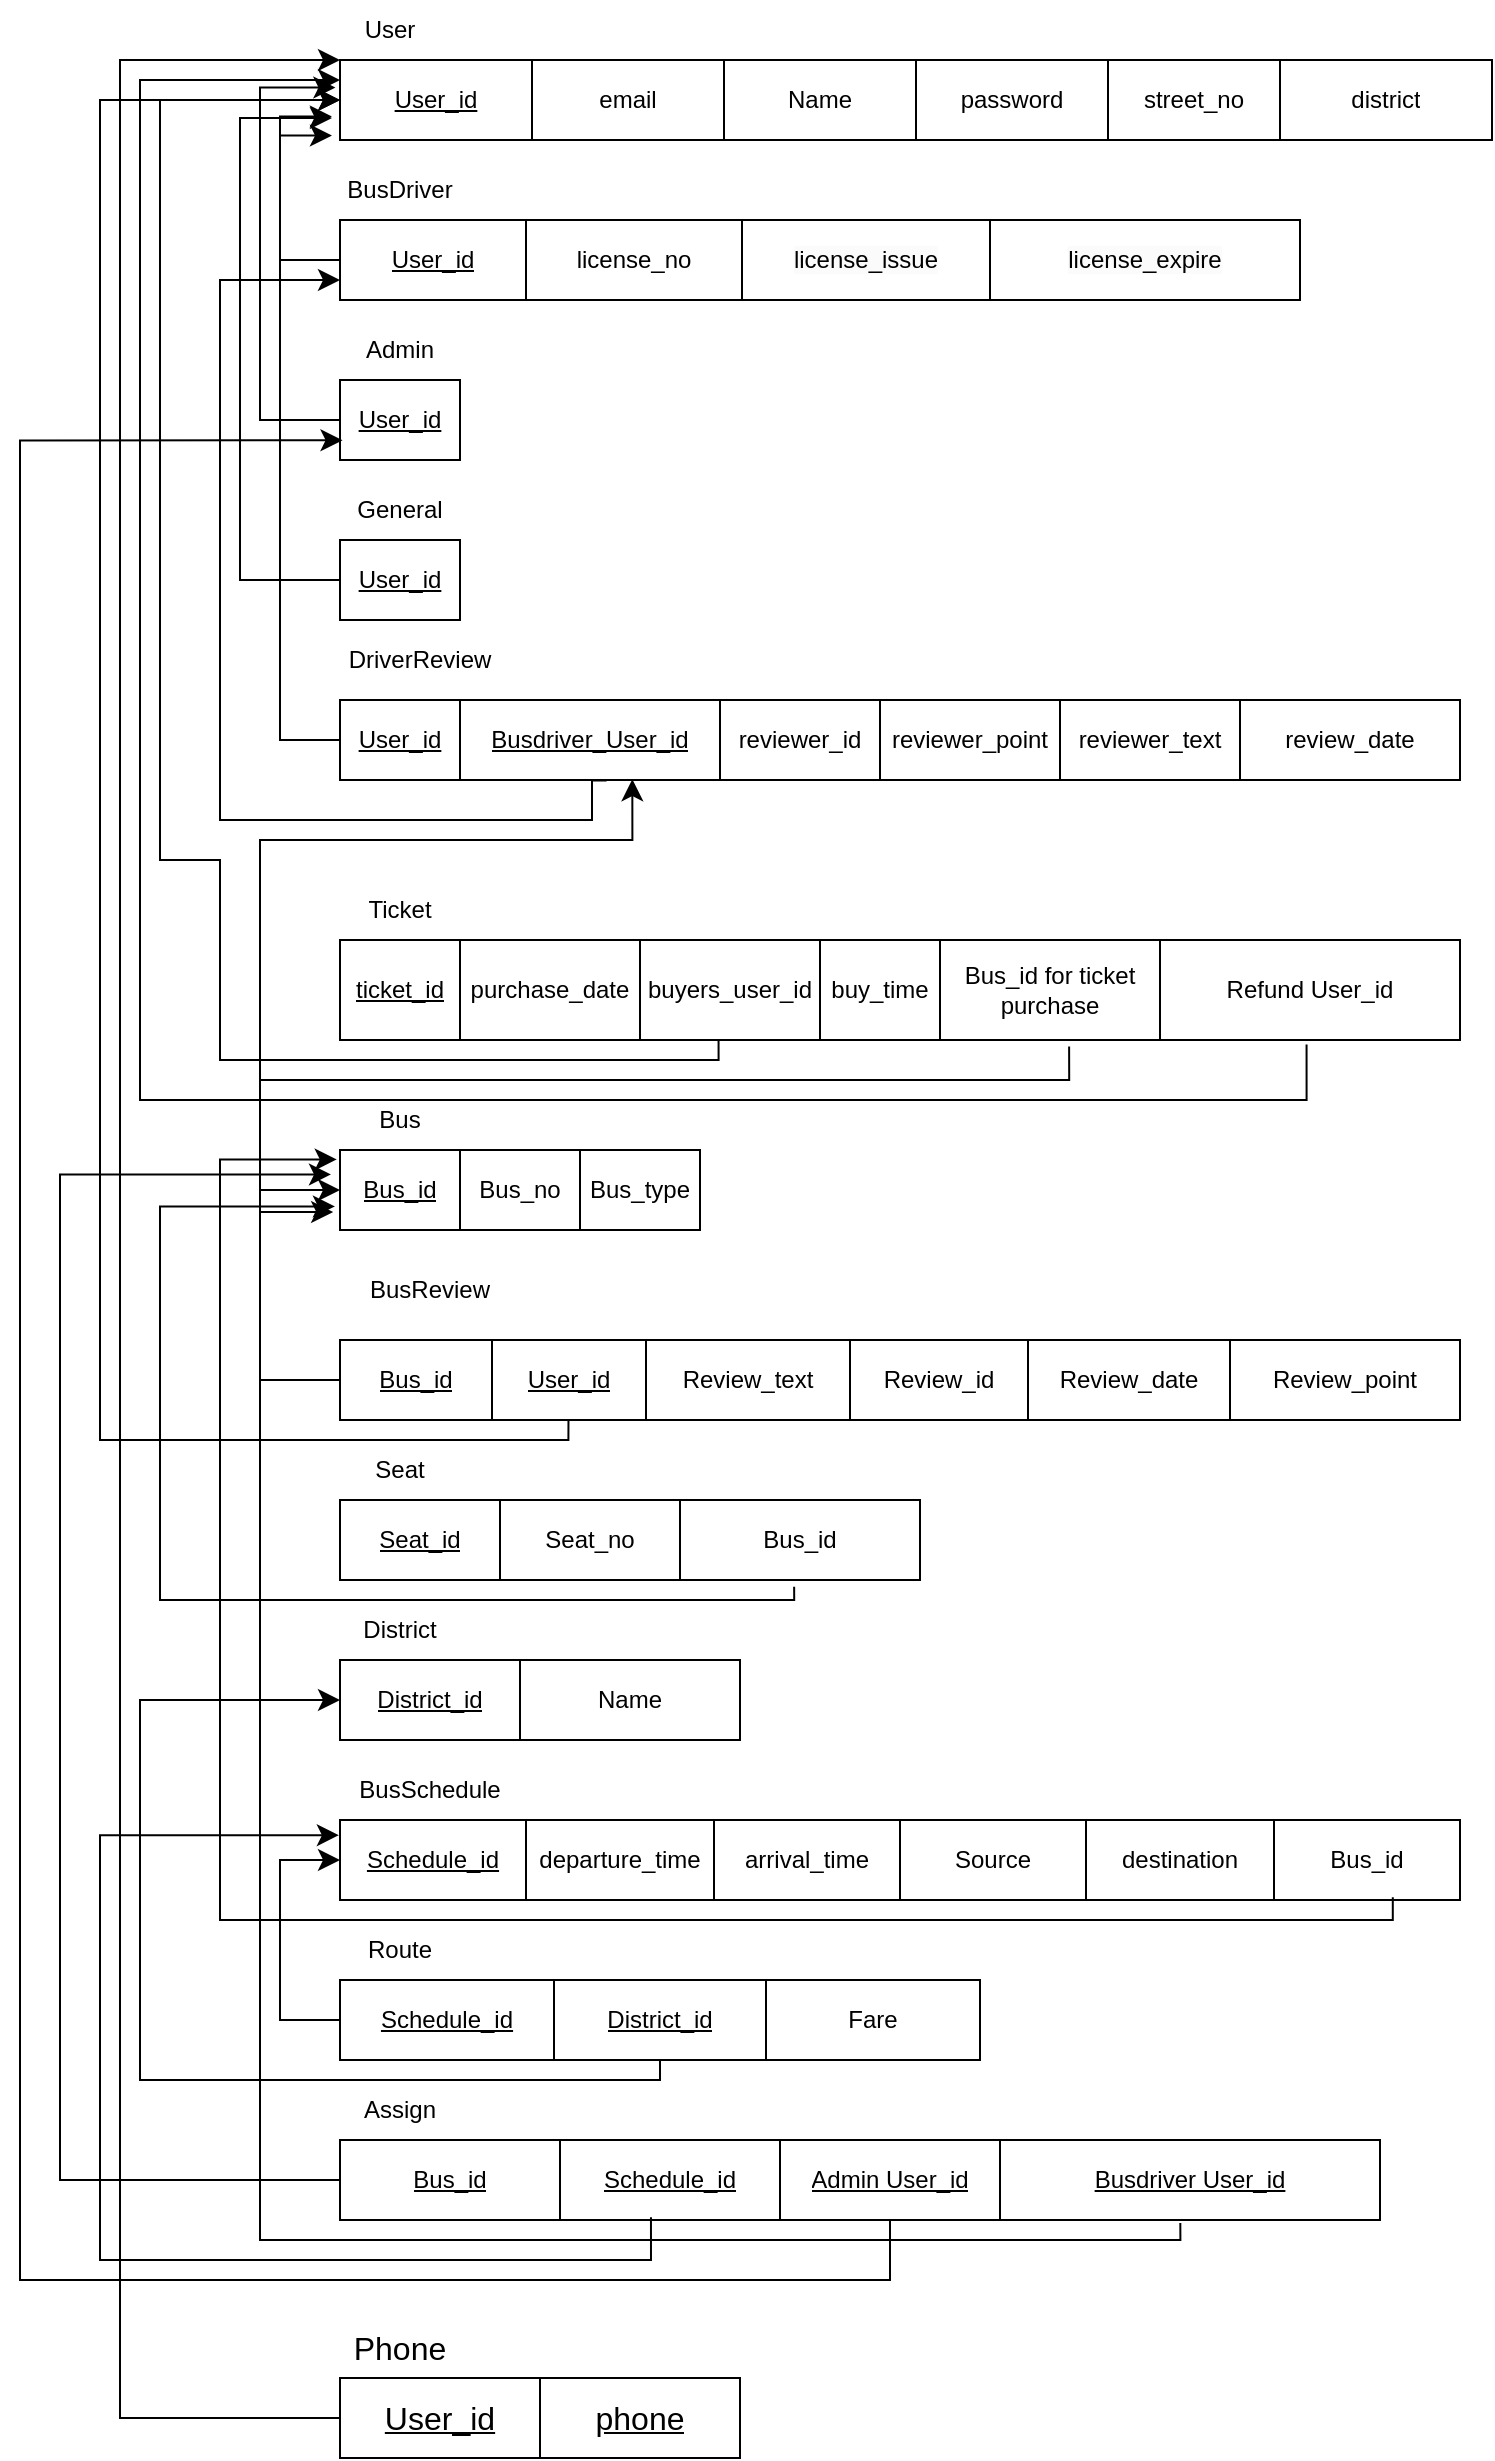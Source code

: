 <mxfile version="22.1.4" type="onedrive">
  <diagram name="Page-1" id="1AZ9Q_nKqqnlZ88NnIvO">
    <mxGraphModel grid="1" page="1" gridSize="10" guides="1" tooltips="1" connect="1" arrows="1" fold="1" pageScale="1" pageWidth="827" pageHeight="1169" math="0" shadow="0">
      <root>
        <mxCell id="0" />
        <mxCell id="1" parent="0" />
        <mxCell id="HHpG-7Nopj77MuZPPkUW-3" value="User" style="text;strokeColor=none;align=center;fillColor=none;html=1;verticalAlign=middle;whiteSpace=wrap;rounded=0;labelBackgroundColor=none;" vertex="1" parent="1">
          <mxGeometry x="200" y="10" width="50" height="30" as="geometry" />
        </mxCell>
        <mxCell id="HHpG-7Nopj77MuZPPkUW-18" style="edgeStyle=none;rounded=0;orthogonalLoop=1;jettySize=auto;html=1;exitX=0.5;exitY=1;exitDx=0;exitDy=0;" edge="1" parent="1" source="HHpG-7Nopj77MuZPPkUW-3" target="HHpG-7Nopj77MuZPPkUW-3">
          <mxGeometry relative="1" as="geometry" />
        </mxCell>
        <mxCell id="HHpG-7Nopj77MuZPPkUW-21" value="" style="shape=table;startSize=0;container=1;collapsible=0;childLayout=tableLayout;" vertex="1" parent="1">
          <mxGeometry x="200" y="40" width="576" height="40" as="geometry" />
        </mxCell>
        <mxCell id="HHpG-7Nopj77MuZPPkUW-22" value="" style="shape=tableRow;horizontal=0;startSize=0;swimlaneHead=0;swimlaneBody=0;strokeColor=inherit;top=0;left=0;bottom=0;right=0;collapsible=0;dropTarget=0;fillColor=none;points=[[0,0.5],[1,0.5]];portConstraint=eastwest;" vertex="1" parent="HHpG-7Nopj77MuZPPkUW-21">
          <mxGeometry width="576" height="40" as="geometry" />
        </mxCell>
        <mxCell id="HHpG-7Nopj77MuZPPkUW-23" value="&lt;u&gt;User_id&lt;/u&gt;" style="shape=partialRectangle;html=1;whiteSpace=wrap;connectable=0;strokeColor=inherit;overflow=hidden;fillColor=none;top=0;left=0;bottom=0;right=0;pointerEvents=1;" vertex="1" parent="HHpG-7Nopj77MuZPPkUW-22">
          <mxGeometry width="96" height="40" as="geometry">
            <mxRectangle width="96" height="40" as="alternateBounds" />
          </mxGeometry>
        </mxCell>
        <mxCell id="HHpG-7Nopj77MuZPPkUW-24" value="email" style="shape=partialRectangle;html=1;whiteSpace=wrap;connectable=0;strokeColor=inherit;overflow=hidden;fillColor=none;top=0;left=0;bottom=0;right=0;pointerEvents=1;" vertex="1" parent="HHpG-7Nopj77MuZPPkUW-22">
          <mxGeometry x="96" width="96" height="40" as="geometry">
            <mxRectangle width="96" height="40" as="alternateBounds" />
          </mxGeometry>
        </mxCell>
        <mxCell id="HHpG-7Nopj77MuZPPkUW-25" value="Name" style="shape=partialRectangle;html=1;whiteSpace=wrap;connectable=0;strokeColor=inherit;overflow=hidden;fillColor=none;top=0;left=0;bottom=0;right=0;pointerEvents=1;" vertex="1" parent="HHpG-7Nopj77MuZPPkUW-22">
          <mxGeometry x="192" width="96" height="40" as="geometry">
            <mxRectangle width="96" height="40" as="alternateBounds" />
          </mxGeometry>
        </mxCell>
        <mxCell id="HHpG-7Nopj77MuZPPkUW-26" value="password" style="shape=partialRectangle;html=1;whiteSpace=wrap;connectable=0;strokeColor=inherit;overflow=hidden;fillColor=none;top=0;left=0;bottom=0;right=0;pointerEvents=1;" vertex="1" parent="HHpG-7Nopj77MuZPPkUW-22">
          <mxGeometry x="288" width="96" height="40" as="geometry">
            <mxRectangle width="96" height="40" as="alternateBounds" />
          </mxGeometry>
        </mxCell>
        <mxCell id="HHpG-7Nopj77MuZPPkUW-27" value="street_no" style="shape=partialRectangle;html=1;whiteSpace=wrap;connectable=0;strokeColor=inherit;overflow=hidden;fillColor=none;top=0;left=0;bottom=0;right=0;pointerEvents=1;" vertex="1" parent="HHpG-7Nopj77MuZPPkUW-22">
          <mxGeometry x="384" width="86" height="40" as="geometry">
            <mxRectangle width="86" height="40" as="alternateBounds" />
          </mxGeometry>
        </mxCell>
        <mxCell id="npcb7iJFimoDR1qvtR3q-9" value="district" style="shape=partialRectangle;html=1;whiteSpace=wrap;connectable=0;strokeColor=inherit;overflow=hidden;fillColor=none;top=0;left=0;bottom=0;right=0;pointerEvents=1;" vertex="1" parent="HHpG-7Nopj77MuZPPkUW-22">
          <mxGeometry x="470" width="106" height="40" as="geometry">
            <mxRectangle width="106" height="40" as="alternateBounds" />
          </mxGeometry>
        </mxCell>
        <mxCell id="HHpG-7Nopj77MuZPPkUW-28" value="BusDriver" style="text;strokeColor=none;align=center;fillColor=none;html=1;verticalAlign=middle;whiteSpace=wrap;rounded=0;" vertex="1" parent="1">
          <mxGeometry x="200" y="90" width="60" height="30" as="geometry" />
        </mxCell>
        <mxCell id="HHpG-7Nopj77MuZPPkUW-30" value="" style="shape=table;startSize=0;container=1;collapsible=0;childLayout=tableLayout;" vertex="1" parent="1">
          <mxGeometry x="200" y="120" width="480" height="40" as="geometry" />
        </mxCell>
        <mxCell id="HHpG-7Nopj77MuZPPkUW-31" value="" style="shape=tableRow;horizontal=0;startSize=0;swimlaneHead=0;swimlaneBody=0;strokeColor=inherit;top=0;left=0;bottom=0;right=0;collapsible=0;dropTarget=0;fillColor=none;points=[[0,0.5],[1,0.5]];portConstraint=eastwest;" vertex="1" parent="HHpG-7Nopj77MuZPPkUW-30">
          <mxGeometry width="480" height="40" as="geometry" />
        </mxCell>
        <mxCell id="HHpG-7Nopj77MuZPPkUW-32" value="&lt;u&gt;User_id&lt;/u&gt;" style="shape=partialRectangle;html=1;whiteSpace=wrap;connectable=0;strokeColor=inherit;overflow=hidden;fillColor=none;top=0;left=0;bottom=0;right=0;pointerEvents=1;" vertex="1" parent="HHpG-7Nopj77MuZPPkUW-31">
          <mxGeometry width="93" height="40" as="geometry">
            <mxRectangle width="93" height="40" as="alternateBounds" />
          </mxGeometry>
        </mxCell>
        <mxCell id="HHpG-7Nopj77MuZPPkUW-33" value="license_no" style="shape=partialRectangle;html=1;whiteSpace=wrap;connectable=0;strokeColor=inherit;overflow=hidden;fillColor=none;top=0;left=0;bottom=0;right=0;pointerEvents=1;" vertex="1" parent="HHpG-7Nopj77MuZPPkUW-31">
          <mxGeometry x="93" width="108" height="40" as="geometry">
            <mxRectangle width="108" height="40" as="alternateBounds" />
          </mxGeometry>
        </mxCell>
        <mxCell id="HHpG-7Nopj77MuZPPkUW-34" value="&lt;span style=&quot;color: rgb(0, 0, 0); font-family: Helvetica; font-size: 12px; font-style: normal; font-variant-ligatures: normal; font-variant-caps: normal; font-weight: 400; letter-spacing: normal; orphans: 2; text-align: center; text-indent: 0px; text-transform: none; widows: 2; word-spacing: 0px; -webkit-text-stroke-width: 0px; background-color: rgb(251, 251, 251); text-decoration-thickness: initial; text-decoration-style: initial; text-decoration-color: initial; float: none; display: inline !important;&quot;&gt;license_issue&lt;/span&gt;" style="shape=partialRectangle;html=1;whiteSpace=wrap;connectable=0;strokeColor=inherit;overflow=hidden;fillColor=none;top=0;left=0;bottom=0;right=0;pointerEvents=1;" vertex="1" parent="HHpG-7Nopj77MuZPPkUW-31">
          <mxGeometry x="201" width="124" height="40" as="geometry">
            <mxRectangle width="124" height="40" as="alternateBounds" />
          </mxGeometry>
        </mxCell>
        <mxCell id="HHpG-7Nopj77MuZPPkUW-35" value="&lt;span style=&quot;color: rgb(0, 0, 0); font-family: Helvetica; font-size: 12px; font-style: normal; font-variant-ligatures: normal; font-variant-caps: normal; font-weight: 400; letter-spacing: normal; orphans: 2; text-align: center; text-indent: 0px; text-transform: none; widows: 2; word-spacing: 0px; -webkit-text-stroke-width: 0px; background-color: rgb(251, 251, 251); text-decoration-thickness: initial; text-decoration-style: initial; text-decoration-color: initial; float: none; display: inline !important;&quot;&gt;license_expire&lt;/span&gt;" style="shape=partialRectangle;html=1;whiteSpace=wrap;connectable=0;strokeColor=inherit;overflow=hidden;fillColor=none;top=0;left=0;bottom=0;right=0;pointerEvents=1;" vertex="1" parent="HHpG-7Nopj77MuZPPkUW-31">
          <mxGeometry x="325" width="155" height="40" as="geometry">
            <mxRectangle width="155" height="40" as="alternateBounds" />
          </mxGeometry>
        </mxCell>
        <mxCell id="HHpG-7Nopj77MuZPPkUW-59" value="Admin" style="text;strokeColor=none;align=center;fillColor=none;html=1;verticalAlign=middle;whiteSpace=wrap;rounded=0;" vertex="1" parent="1">
          <mxGeometry x="200" y="170" width="60" height="30" as="geometry" />
        </mxCell>
        <mxCell id="HHpG-7Nopj77MuZPPkUW-61" value="" style="shape=table;startSize=0;container=1;collapsible=0;childLayout=tableLayout;" vertex="1" parent="1">
          <mxGeometry x="200" y="200" width="60" height="40" as="geometry" />
        </mxCell>
        <mxCell id="HHpG-7Nopj77MuZPPkUW-62" value="" style="shape=tableRow;horizontal=0;startSize=0;swimlaneHead=0;swimlaneBody=0;strokeColor=inherit;top=0;left=0;bottom=0;right=0;collapsible=0;dropTarget=0;fillColor=none;points=[[0,0.5],[1,0.5]];portConstraint=eastwest;" vertex="1" parent="HHpG-7Nopj77MuZPPkUW-61">
          <mxGeometry width="60" height="40" as="geometry" />
        </mxCell>
        <mxCell id="HHpG-7Nopj77MuZPPkUW-63" value="&lt;u&gt;User_id&lt;/u&gt;" style="shape=partialRectangle;html=1;whiteSpace=wrap;connectable=0;strokeColor=inherit;overflow=hidden;fillColor=none;top=0;left=0;bottom=0;right=0;pointerEvents=1;" vertex="1" parent="HHpG-7Nopj77MuZPPkUW-62">
          <mxGeometry width="60" height="40" as="geometry">
            <mxRectangle width="60" height="40" as="alternateBounds" />
          </mxGeometry>
        </mxCell>
        <mxCell id="HHpG-7Nopj77MuZPPkUW-65" value="General" style="text;strokeColor=none;align=center;fillColor=none;html=1;verticalAlign=middle;whiteSpace=wrap;rounded=0;" vertex="1" parent="1">
          <mxGeometry x="200" y="250" width="60" height="30" as="geometry" />
        </mxCell>
        <mxCell id="HHpG-7Nopj77MuZPPkUW-66" value="" style="shape=table;startSize=0;container=1;collapsible=0;childLayout=tableLayout;" vertex="1" parent="1">
          <mxGeometry x="200" y="280" width="60" height="40" as="geometry" />
        </mxCell>
        <mxCell id="HHpG-7Nopj77MuZPPkUW-67" value="" style="shape=tableRow;horizontal=0;startSize=0;swimlaneHead=0;swimlaneBody=0;strokeColor=inherit;top=0;left=0;bottom=0;right=0;collapsible=0;dropTarget=0;fillColor=none;points=[[0,0.5],[1,0.5]];portConstraint=eastwest;" vertex="1" parent="HHpG-7Nopj77MuZPPkUW-66">
          <mxGeometry width="60" height="40" as="geometry" />
        </mxCell>
        <mxCell id="HHpG-7Nopj77MuZPPkUW-68" value="&lt;u&gt;User_id&lt;/u&gt;" style="shape=partialRectangle;html=1;whiteSpace=wrap;connectable=0;strokeColor=inherit;overflow=hidden;fillColor=none;top=0;left=0;bottom=0;right=0;pointerEvents=1;align=center;" vertex="1" parent="HHpG-7Nopj77MuZPPkUW-67">
          <mxGeometry width="60" height="40" as="geometry">
            <mxRectangle width="60" height="40" as="alternateBounds" />
          </mxGeometry>
        </mxCell>
        <mxCell id="HHpG-7Nopj77MuZPPkUW-70" value="DriverReview" style="text;strokeColor=none;align=center;fillColor=none;html=1;verticalAlign=middle;whiteSpace=wrap;rounded=0;" vertex="1" parent="1">
          <mxGeometry x="190" y="320" width="100" height="40" as="geometry" />
        </mxCell>
        <mxCell id="HHpG-7Nopj77MuZPPkUW-72" value="" style="shape=table;startSize=0;container=1;collapsible=0;childLayout=tableLayout;" vertex="1" parent="1">
          <mxGeometry x="200" y="360" width="560" height="40" as="geometry" />
        </mxCell>
        <mxCell id="HHpG-7Nopj77MuZPPkUW-73" value="" style="shape=tableRow;horizontal=0;startSize=0;swimlaneHead=0;swimlaneBody=0;strokeColor=inherit;top=0;left=0;bottom=0;right=0;collapsible=0;dropTarget=0;fillColor=none;points=[[0,0.5],[1,0.5]];portConstraint=eastwest;" vertex="1" parent="HHpG-7Nopj77MuZPPkUW-72">
          <mxGeometry width="560" height="40" as="geometry" />
        </mxCell>
        <mxCell id="HHpG-7Nopj77MuZPPkUW-74" value="&lt;u&gt;User_id&lt;/u&gt;" style="shape=partialRectangle;html=1;whiteSpace=wrap;connectable=0;strokeColor=inherit;overflow=hidden;fillColor=none;top=0;left=0;bottom=0;right=0;pointerEvents=1;" vertex="1" parent="HHpG-7Nopj77MuZPPkUW-73">
          <mxGeometry width="60" height="40" as="geometry">
            <mxRectangle width="60" height="40" as="alternateBounds" />
          </mxGeometry>
        </mxCell>
        <mxCell id="HHpG-7Nopj77MuZPPkUW-75" value="&lt;u&gt;Busdriver_User_id&lt;/u&gt;" style="shape=partialRectangle;html=1;whiteSpace=wrap;connectable=0;strokeColor=inherit;overflow=hidden;fillColor=none;top=0;left=0;bottom=0;right=0;pointerEvents=1;" vertex="1" parent="HHpG-7Nopj77MuZPPkUW-73">
          <mxGeometry x="60" width="130" height="40" as="geometry">
            <mxRectangle width="130" height="40" as="alternateBounds" />
          </mxGeometry>
        </mxCell>
        <mxCell id="HHpG-7Nopj77MuZPPkUW-76" value="reviewer_id" style="shape=partialRectangle;html=1;whiteSpace=wrap;connectable=0;strokeColor=inherit;overflow=hidden;fillColor=none;top=0;left=0;bottom=0;right=0;pointerEvents=1;" vertex="1" parent="HHpG-7Nopj77MuZPPkUW-73">
          <mxGeometry x="190" width="80" height="40" as="geometry">
            <mxRectangle width="80" height="40" as="alternateBounds" />
          </mxGeometry>
        </mxCell>
        <mxCell id="HHpG-7Nopj77MuZPPkUW-77" value="reviewer_point" style="shape=partialRectangle;html=1;whiteSpace=wrap;connectable=0;strokeColor=inherit;overflow=hidden;fillColor=none;top=0;left=0;bottom=0;right=0;pointerEvents=1;" vertex="1" parent="HHpG-7Nopj77MuZPPkUW-73">
          <mxGeometry x="270" width="90" height="40" as="geometry">
            <mxRectangle width="90" height="40" as="alternateBounds" />
          </mxGeometry>
        </mxCell>
        <mxCell id="HHpG-7Nopj77MuZPPkUW-78" value="reviewer_text" style="shape=partialRectangle;html=1;whiteSpace=wrap;connectable=0;strokeColor=inherit;overflow=hidden;fillColor=none;top=0;left=0;bottom=0;right=0;pointerEvents=1;" vertex="1" parent="HHpG-7Nopj77MuZPPkUW-73">
          <mxGeometry x="360" width="90" height="40" as="geometry">
            <mxRectangle width="90" height="40" as="alternateBounds" />
          </mxGeometry>
        </mxCell>
        <mxCell id="HHpG-7Nopj77MuZPPkUW-79" value="review_date" style="shape=partialRectangle;html=1;whiteSpace=wrap;connectable=0;strokeColor=inherit;overflow=hidden;fillColor=none;top=0;left=0;bottom=0;right=0;pointerEvents=1;" vertex="1" parent="HHpG-7Nopj77MuZPPkUW-73">
          <mxGeometry x="450" width="110" height="40" as="geometry">
            <mxRectangle width="110" height="40" as="alternateBounds" />
          </mxGeometry>
        </mxCell>
        <mxCell id="HHpG-7Nopj77MuZPPkUW-85" value="" style="edgeStyle=elbowEdgeStyle;elbow=horizontal;endArrow=classic;html=1;curved=0;rounded=0;endSize=8;startSize=8;exitX=0;exitY=0.5;exitDx=0;exitDy=0;entryX=-0.007;entryY=0.945;entryDx=0;entryDy=0;entryPerimeter=0;" edge="1" parent="1" source="HHpG-7Nopj77MuZPPkUW-31" target="HHpG-7Nopj77MuZPPkUW-22">
          <mxGeometry width="50" height="50" relative="1" as="geometry">
            <mxPoint x="390" y="260" as="sourcePoint" />
            <mxPoint x="440" y="210" as="targetPoint" />
            <Array as="points">
              <mxPoint x="170" y="90" />
            </Array>
          </mxGeometry>
        </mxCell>
        <mxCell id="HHpG-7Nopj77MuZPPkUW-86" value="" style="edgeStyle=segmentEdgeStyle;endArrow=classic;html=1;curved=0;rounded=0;endSize=8;startSize=8;exitX=0;exitY=0.5;exitDx=0;exitDy=0;entryX=-0.004;entryY=0.345;entryDx=0;entryDy=0;entryPerimeter=0;" edge="1" parent="1" source="HHpG-7Nopj77MuZPPkUW-62" target="HHpG-7Nopj77MuZPPkUW-22">
          <mxGeometry width="50" height="50" relative="1" as="geometry">
            <mxPoint x="390" y="260" as="sourcePoint" />
            <mxPoint x="160" y="40" as="targetPoint" />
            <Array as="points">
              <mxPoint x="160" y="220" />
              <mxPoint x="160" y="54" />
            </Array>
          </mxGeometry>
        </mxCell>
        <mxCell id="HHpG-7Nopj77MuZPPkUW-87" value="" style="edgeStyle=segmentEdgeStyle;endArrow=classic;html=1;curved=0;rounded=0;endSize=8;startSize=8;exitX=0;exitY=0.5;exitDx=0;exitDy=0;entryX=-0.007;entryY=0.725;entryDx=0;entryDy=0;entryPerimeter=0;" edge="1" parent="1" source="HHpG-7Nopj77MuZPPkUW-67" target="HHpG-7Nopj77MuZPPkUW-22">
          <mxGeometry width="50" height="50" relative="1" as="geometry">
            <mxPoint x="390" y="260" as="sourcePoint" />
            <mxPoint x="150" y="50" as="targetPoint" />
            <Array as="points">
              <mxPoint x="150" y="300" />
              <mxPoint x="150" y="69" />
            </Array>
          </mxGeometry>
        </mxCell>
        <mxCell id="HHpG-7Nopj77MuZPPkUW-88" value="" style="edgeStyle=segmentEdgeStyle;endArrow=classic;html=1;curved=0;rounded=0;endSize=8;startSize=8;exitX=0;exitY=0.5;exitDx=0;exitDy=0;entryX=-0.007;entryY=0.705;entryDx=0;entryDy=0;entryPerimeter=0;" edge="1" parent="1" source="HHpG-7Nopj77MuZPPkUW-73" target="HHpG-7Nopj77MuZPPkUW-22">
          <mxGeometry width="50" height="50" relative="1" as="geometry">
            <mxPoint x="390" y="360" as="sourcePoint" />
            <mxPoint x="170" y="60" as="targetPoint" />
            <Array as="points">
              <mxPoint x="170" y="380" />
              <mxPoint x="170" y="68" />
            </Array>
          </mxGeometry>
        </mxCell>
        <mxCell id="HHpG-7Nopj77MuZPPkUW-89" value="" style="edgeStyle=segmentEdgeStyle;endArrow=classic;html=1;curved=0;rounded=0;endSize=8;startSize=8;exitX=0.238;exitY=1.005;exitDx=0;exitDy=0;exitPerimeter=0;" edge="1" parent="1" source="HHpG-7Nopj77MuZPPkUW-73">
          <mxGeometry width="50" height="50" relative="1" as="geometry">
            <mxPoint x="390" y="310" as="sourcePoint" />
            <mxPoint x="200" y="150" as="targetPoint" />
            <Array as="points">
              <mxPoint x="326" y="420" />
              <mxPoint x="140" y="420" />
              <mxPoint x="140" y="150" />
            </Array>
          </mxGeometry>
        </mxCell>
        <mxCell id="HHpG-7Nopj77MuZPPkUW-90" value="Ticket" style="text;strokeColor=none;align=center;fillColor=none;html=1;verticalAlign=middle;whiteSpace=wrap;rounded=0;" vertex="1" parent="1">
          <mxGeometry x="200" y="450" width="60" height="30" as="geometry" />
        </mxCell>
        <mxCell id="HHpG-7Nopj77MuZPPkUW-91" value="" style="shape=table;startSize=0;container=1;collapsible=0;childLayout=tableLayout;" vertex="1" parent="1">
          <mxGeometry x="200" y="480" width="560" height="50" as="geometry" />
        </mxCell>
        <mxCell id="HHpG-7Nopj77MuZPPkUW-92" value="" style="shape=tableRow;horizontal=0;startSize=0;swimlaneHead=0;swimlaneBody=0;strokeColor=inherit;top=0;left=0;bottom=0;right=0;collapsible=0;dropTarget=0;fillColor=none;points=[[0,0.5],[1,0.5]];portConstraint=eastwest;" vertex="1" parent="HHpG-7Nopj77MuZPPkUW-91">
          <mxGeometry width="560" height="50" as="geometry" />
        </mxCell>
        <mxCell id="HHpG-7Nopj77MuZPPkUW-93" value="&lt;u&gt;ticket_id&lt;/u&gt;" style="shape=partialRectangle;html=1;whiteSpace=wrap;connectable=0;strokeColor=inherit;overflow=hidden;fillColor=none;top=0;left=0;bottom=0;right=0;pointerEvents=1;" vertex="1" parent="HHpG-7Nopj77MuZPPkUW-92">
          <mxGeometry width="60" height="50" as="geometry">
            <mxRectangle width="60" height="50" as="alternateBounds" />
          </mxGeometry>
        </mxCell>
        <mxCell id="HHpG-7Nopj77MuZPPkUW-94" value="purchase_date" style="shape=partialRectangle;html=1;whiteSpace=wrap;connectable=0;strokeColor=inherit;overflow=hidden;fillColor=none;top=0;left=0;bottom=0;right=0;pointerEvents=1;" vertex="1" parent="HHpG-7Nopj77MuZPPkUW-92">
          <mxGeometry x="60" width="90" height="50" as="geometry">
            <mxRectangle width="90" height="50" as="alternateBounds" />
          </mxGeometry>
        </mxCell>
        <mxCell id="HHpG-7Nopj77MuZPPkUW-95" value="buyers_user_id" style="shape=partialRectangle;html=1;whiteSpace=wrap;connectable=0;strokeColor=inherit;overflow=hidden;fillColor=none;top=0;left=0;bottom=0;right=0;pointerEvents=1;" vertex="1" parent="HHpG-7Nopj77MuZPPkUW-92">
          <mxGeometry x="150" width="90" height="50" as="geometry">
            <mxRectangle width="90" height="50" as="alternateBounds" />
          </mxGeometry>
        </mxCell>
        <mxCell id="HHpG-7Nopj77MuZPPkUW-96" value="buy_time" style="shape=partialRectangle;html=1;whiteSpace=wrap;connectable=0;strokeColor=inherit;overflow=hidden;fillColor=none;top=0;left=0;bottom=0;right=0;pointerEvents=1;" vertex="1" parent="HHpG-7Nopj77MuZPPkUW-92">
          <mxGeometry x="240" width="60" height="50" as="geometry">
            <mxRectangle width="60" height="50" as="alternateBounds" />
          </mxGeometry>
        </mxCell>
        <mxCell id="HHpG-7Nopj77MuZPPkUW-97" value="Bus_id for ticket purchase" style="shape=partialRectangle;html=1;whiteSpace=wrap;connectable=0;strokeColor=inherit;overflow=hidden;fillColor=none;top=0;left=0;bottom=0;right=0;pointerEvents=1;" vertex="1" parent="HHpG-7Nopj77MuZPPkUW-92">
          <mxGeometry x="300" width="110" height="50" as="geometry">
            <mxRectangle width="110" height="50" as="alternateBounds" />
          </mxGeometry>
        </mxCell>
        <mxCell id="HHpG-7Nopj77MuZPPkUW-98" value="Refund User_id" style="shape=partialRectangle;html=1;whiteSpace=wrap;connectable=0;strokeColor=inherit;overflow=hidden;fillColor=none;top=0;left=0;bottom=0;right=0;pointerEvents=1;" vertex="1" parent="HHpG-7Nopj77MuZPPkUW-92">
          <mxGeometry x="410" width="150" height="50" as="geometry">
            <mxRectangle width="150" height="50" as="alternateBounds" />
          </mxGeometry>
        </mxCell>
        <mxCell id="HHpG-7Nopj77MuZPPkUW-100" value="Bus" style="text;strokeColor=none;align=center;fillColor=none;html=1;verticalAlign=middle;whiteSpace=wrap;rounded=0;" vertex="1" parent="1">
          <mxGeometry x="200" y="555" width="60" height="30" as="geometry" />
        </mxCell>
        <mxCell id="HHpG-7Nopj77MuZPPkUW-101" value="" style="shape=table;startSize=0;container=1;collapsible=0;childLayout=tableLayout;" vertex="1" parent="1">
          <mxGeometry x="200" y="585" width="180" height="40" as="geometry" />
        </mxCell>
        <mxCell id="HHpG-7Nopj77MuZPPkUW-102" value="" style="shape=tableRow;horizontal=0;startSize=0;swimlaneHead=0;swimlaneBody=0;strokeColor=inherit;top=0;left=0;bottom=0;right=0;collapsible=0;dropTarget=0;fillColor=none;points=[[0,0.5],[1,0.5]];portConstraint=eastwest;" vertex="1" parent="HHpG-7Nopj77MuZPPkUW-101">
          <mxGeometry width="180" height="40" as="geometry" />
        </mxCell>
        <mxCell id="HHpG-7Nopj77MuZPPkUW-103" value="&lt;u&gt;Bus_id&lt;/u&gt;" style="shape=partialRectangle;html=1;whiteSpace=wrap;connectable=0;strokeColor=inherit;overflow=hidden;fillColor=none;top=0;left=0;bottom=0;right=0;pointerEvents=1;" vertex="1" parent="HHpG-7Nopj77MuZPPkUW-102">
          <mxGeometry width="60" height="40" as="geometry">
            <mxRectangle width="60" height="40" as="alternateBounds" />
          </mxGeometry>
        </mxCell>
        <mxCell id="HHpG-7Nopj77MuZPPkUW-104" value="Bus_no" style="shape=partialRectangle;html=1;whiteSpace=wrap;connectable=0;strokeColor=inherit;overflow=hidden;fillColor=none;top=0;left=0;bottom=0;right=0;pointerEvents=1;" vertex="1" parent="HHpG-7Nopj77MuZPPkUW-102">
          <mxGeometry x="60" width="60" height="40" as="geometry">
            <mxRectangle width="60" height="40" as="alternateBounds" />
          </mxGeometry>
        </mxCell>
        <mxCell id="HHpG-7Nopj77MuZPPkUW-105" value="Bus_type" style="shape=partialRectangle;html=1;whiteSpace=wrap;connectable=0;strokeColor=inherit;overflow=hidden;fillColor=none;top=0;left=0;bottom=0;right=0;pointerEvents=1;" vertex="1" parent="HHpG-7Nopj77MuZPPkUW-102">
          <mxGeometry x="120" width="60" height="40" as="geometry">
            <mxRectangle width="60" height="40" as="alternateBounds" />
          </mxGeometry>
        </mxCell>
        <mxCell id="HHpG-7Nopj77MuZPPkUW-106" value="BusReview" style="text;strokeColor=none;align=center;fillColor=none;html=1;verticalAlign=middle;whiteSpace=wrap;rounded=0;" vertex="1" parent="1">
          <mxGeometry x="200" y="640" width="90" height="30" as="geometry" />
        </mxCell>
        <mxCell id="HHpG-7Nopj77MuZPPkUW-107" value="" style="shape=table;startSize=0;container=1;collapsible=0;childLayout=tableLayout;" vertex="1" parent="1">
          <mxGeometry x="200" y="680" width="560" height="40" as="geometry" />
        </mxCell>
        <mxCell id="HHpG-7Nopj77MuZPPkUW-108" value="" style="shape=tableRow;horizontal=0;startSize=0;swimlaneHead=0;swimlaneBody=0;strokeColor=inherit;top=0;left=0;bottom=0;right=0;collapsible=0;dropTarget=0;fillColor=none;points=[[0,0.5],[1,0.5]];portConstraint=eastwest;" vertex="1" parent="HHpG-7Nopj77MuZPPkUW-107">
          <mxGeometry width="560" height="40" as="geometry" />
        </mxCell>
        <mxCell id="HHpG-7Nopj77MuZPPkUW-109" value="&lt;u&gt;Bus_id&lt;/u&gt;" style="shape=partialRectangle;html=1;whiteSpace=wrap;connectable=0;strokeColor=inherit;overflow=hidden;fillColor=none;top=0;left=0;bottom=0;right=0;pointerEvents=1;" vertex="1" parent="HHpG-7Nopj77MuZPPkUW-108">
          <mxGeometry width="76" height="40" as="geometry">
            <mxRectangle width="76" height="40" as="alternateBounds" />
          </mxGeometry>
        </mxCell>
        <mxCell id="HHpG-7Nopj77MuZPPkUW-110" value="&lt;u&gt;User_id&lt;/u&gt;" style="shape=partialRectangle;html=1;whiteSpace=wrap;connectable=0;strokeColor=inherit;overflow=hidden;fillColor=none;top=0;left=0;bottom=0;right=0;pointerEvents=1;" vertex="1" parent="HHpG-7Nopj77MuZPPkUW-108">
          <mxGeometry x="76" width="77" height="40" as="geometry">
            <mxRectangle width="77" height="40" as="alternateBounds" />
          </mxGeometry>
        </mxCell>
        <mxCell id="HHpG-7Nopj77MuZPPkUW-111" value="Review_text" style="shape=partialRectangle;html=1;whiteSpace=wrap;connectable=0;strokeColor=inherit;overflow=hidden;fillColor=none;top=0;left=0;bottom=0;right=0;pointerEvents=1;" vertex="1" parent="HHpG-7Nopj77MuZPPkUW-108">
          <mxGeometry x="153" width="102" height="40" as="geometry">
            <mxRectangle width="102" height="40" as="alternateBounds" />
          </mxGeometry>
        </mxCell>
        <mxCell id="HHpG-7Nopj77MuZPPkUW-112" value="Review_id" style="shape=partialRectangle;html=1;whiteSpace=wrap;connectable=0;strokeColor=inherit;overflow=hidden;fillColor=none;top=0;left=0;bottom=0;right=0;pointerEvents=1;" vertex="1" parent="HHpG-7Nopj77MuZPPkUW-108">
          <mxGeometry x="255" width="89" height="40" as="geometry">
            <mxRectangle width="89" height="40" as="alternateBounds" />
          </mxGeometry>
        </mxCell>
        <mxCell id="HHpG-7Nopj77MuZPPkUW-113" value="Review_date" style="shape=partialRectangle;html=1;whiteSpace=wrap;connectable=0;strokeColor=inherit;overflow=hidden;fillColor=none;top=0;left=0;bottom=0;right=0;pointerEvents=1;" vertex="1" parent="HHpG-7Nopj77MuZPPkUW-108">
          <mxGeometry x="344" width="101" height="40" as="geometry">
            <mxRectangle width="101" height="40" as="alternateBounds" />
          </mxGeometry>
        </mxCell>
        <mxCell id="HHpG-7Nopj77MuZPPkUW-114" value="Review_point" style="shape=partialRectangle;html=1;whiteSpace=wrap;connectable=0;strokeColor=inherit;overflow=hidden;fillColor=none;top=0;left=0;bottom=0;right=0;pointerEvents=1;" vertex="1" parent="HHpG-7Nopj77MuZPPkUW-108">
          <mxGeometry x="445" width="115" height="40" as="geometry">
            <mxRectangle width="115" height="40" as="alternateBounds" />
          </mxGeometry>
        </mxCell>
        <mxCell id="HHpG-7Nopj77MuZPPkUW-115" value="Seat" style="text;strokeColor=none;align=center;fillColor=none;html=1;verticalAlign=middle;whiteSpace=wrap;rounded=0;" vertex="1" parent="1">
          <mxGeometry x="200" y="730" width="60" height="30" as="geometry" />
        </mxCell>
        <mxCell id="HHpG-7Nopj77MuZPPkUW-116" value="" style="shape=table;startSize=0;container=1;collapsible=0;childLayout=tableLayout;" vertex="1" parent="1">
          <mxGeometry x="200" y="760" width="290" height="40" as="geometry" />
        </mxCell>
        <mxCell id="HHpG-7Nopj77MuZPPkUW-117" value="" style="shape=tableRow;horizontal=0;startSize=0;swimlaneHead=0;swimlaneBody=0;strokeColor=inherit;top=0;left=0;bottom=0;right=0;collapsible=0;dropTarget=0;fillColor=none;points=[[0,0.5],[1,0.5]];portConstraint=eastwest;" vertex="1" parent="HHpG-7Nopj77MuZPPkUW-116">
          <mxGeometry width="290" height="40" as="geometry" />
        </mxCell>
        <mxCell id="HHpG-7Nopj77MuZPPkUW-118" value="&lt;u&gt;Seat_id&lt;/u&gt;" style="shape=partialRectangle;html=1;whiteSpace=wrap;connectable=0;strokeColor=inherit;overflow=hidden;fillColor=none;top=0;left=0;bottom=0;right=0;pointerEvents=1;" vertex="1" parent="HHpG-7Nopj77MuZPPkUW-117">
          <mxGeometry width="80" height="40" as="geometry">
            <mxRectangle width="80" height="40" as="alternateBounds" />
          </mxGeometry>
        </mxCell>
        <mxCell id="HHpG-7Nopj77MuZPPkUW-119" value="Seat_no" style="shape=partialRectangle;html=1;whiteSpace=wrap;connectable=0;strokeColor=inherit;overflow=hidden;fillColor=none;top=0;left=0;bottom=0;right=0;pointerEvents=1;" vertex="1" parent="HHpG-7Nopj77MuZPPkUW-117">
          <mxGeometry x="80" width="90" height="40" as="geometry">
            <mxRectangle width="90" height="40" as="alternateBounds" />
          </mxGeometry>
        </mxCell>
        <mxCell id="HHpG-7Nopj77MuZPPkUW-120" value="Bus_id" style="shape=partialRectangle;html=1;whiteSpace=wrap;connectable=0;strokeColor=inherit;overflow=hidden;fillColor=none;top=0;left=0;bottom=0;right=0;pointerEvents=1;" vertex="1" parent="HHpG-7Nopj77MuZPPkUW-117">
          <mxGeometry x="170" width="120" height="40" as="geometry">
            <mxRectangle width="120" height="40" as="alternateBounds" />
          </mxGeometry>
        </mxCell>
        <mxCell id="HHpG-7Nopj77MuZPPkUW-121" value="District" style="text;strokeColor=none;align=center;fillColor=none;html=1;verticalAlign=middle;whiteSpace=wrap;rounded=0;" vertex="1" parent="1">
          <mxGeometry x="200" y="810" width="60" height="30" as="geometry" />
        </mxCell>
        <mxCell id="HHpG-7Nopj77MuZPPkUW-122" value="" style="shape=table;startSize=0;container=1;collapsible=0;childLayout=tableLayout;" vertex="1" parent="1">
          <mxGeometry x="200" y="840" width="200" height="40" as="geometry" />
        </mxCell>
        <mxCell id="HHpG-7Nopj77MuZPPkUW-123" value="" style="shape=tableRow;horizontal=0;startSize=0;swimlaneHead=0;swimlaneBody=0;strokeColor=inherit;top=0;left=0;bottom=0;right=0;collapsible=0;dropTarget=0;fillColor=none;points=[[0,0.5],[1,0.5]];portConstraint=eastwest;" vertex="1" parent="HHpG-7Nopj77MuZPPkUW-122">
          <mxGeometry width="200" height="40" as="geometry" />
        </mxCell>
        <mxCell id="HHpG-7Nopj77MuZPPkUW-124" value="&lt;u&gt;District_id&lt;/u&gt;" style="shape=partialRectangle;html=1;whiteSpace=wrap;connectable=0;strokeColor=inherit;overflow=hidden;fillColor=none;top=0;left=0;bottom=0;right=0;pointerEvents=1;" vertex="1" parent="HHpG-7Nopj77MuZPPkUW-123">
          <mxGeometry width="90" height="40" as="geometry">
            <mxRectangle width="90" height="40" as="alternateBounds" />
          </mxGeometry>
        </mxCell>
        <mxCell id="HHpG-7Nopj77MuZPPkUW-125" value="Name" style="shape=partialRectangle;html=1;whiteSpace=wrap;connectable=0;strokeColor=inherit;overflow=hidden;fillColor=none;top=0;left=0;bottom=0;right=0;pointerEvents=1;" vertex="1" parent="HHpG-7Nopj77MuZPPkUW-123">
          <mxGeometry x="90" width="110" height="40" as="geometry">
            <mxRectangle width="110" height="40" as="alternateBounds" />
          </mxGeometry>
        </mxCell>
        <mxCell id="HHpG-7Nopj77MuZPPkUW-126" value="BusSchedule" style="text;strokeColor=none;align=center;fillColor=none;html=1;verticalAlign=middle;whiteSpace=wrap;rounded=0;" vertex="1" parent="1">
          <mxGeometry x="200" y="880" width="90" height="50" as="geometry" />
        </mxCell>
        <mxCell id="HHpG-7Nopj77MuZPPkUW-127" value="" style="shape=table;startSize=0;container=1;collapsible=0;childLayout=tableLayout;" vertex="1" parent="1">
          <mxGeometry x="200" y="920" width="560" height="40" as="geometry" />
        </mxCell>
        <mxCell id="HHpG-7Nopj77MuZPPkUW-128" value="" style="shape=tableRow;horizontal=0;startSize=0;swimlaneHead=0;swimlaneBody=0;strokeColor=inherit;top=0;left=0;bottom=0;right=0;collapsible=0;dropTarget=0;fillColor=none;points=[[0,0.5],[1,0.5]];portConstraint=eastwest;" vertex="1" parent="HHpG-7Nopj77MuZPPkUW-127">
          <mxGeometry width="560" height="40" as="geometry" />
        </mxCell>
        <mxCell id="HHpG-7Nopj77MuZPPkUW-129" value="&lt;u&gt;Schedule_id&lt;/u&gt;" style="shape=partialRectangle;html=1;whiteSpace=wrap;connectable=0;strokeColor=inherit;overflow=hidden;fillColor=none;top=0;left=0;bottom=0;right=0;pointerEvents=1;" vertex="1" parent="HHpG-7Nopj77MuZPPkUW-128">
          <mxGeometry width="93" height="40" as="geometry">
            <mxRectangle width="93" height="40" as="alternateBounds" />
          </mxGeometry>
        </mxCell>
        <mxCell id="HHpG-7Nopj77MuZPPkUW-130" value="departure_time" style="shape=partialRectangle;html=1;whiteSpace=wrap;connectable=0;strokeColor=inherit;overflow=hidden;fillColor=none;top=0;left=0;bottom=0;right=0;pointerEvents=1;" vertex="1" parent="HHpG-7Nopj77MuZPPkUW-128">
          <mxGeometry x="93" width="94" height="40" as="geometry">
            <mxRectangle width="94" height="40" as="alternateBounds" />
          </mxGeometry>
        </mxCell>
        <mxCell id="HHpG-7Nopj77MuZPPkUW-131" value="arrival_time" style="shape=partialRectangle;html=1;whiteSpace=wrap;connectable=0;strokeColor=inherit;overflow=hidden;fillColor=none;top=0;left=0;bottom=0;right=0;pointerEvents=1;" vertex="1" parent="HHpG-7Nopj77MuZPPkUW-128">
          <mxGeometry x="187" width="93" height="40" as="geometry">
            <mxRectangle width="93" height="40" as="alternateBounds" />
          </mxGeometry>
        </mxCell>
        <mxCell id="HHpG-7Nopj77MuZPPkUW-132" value="Source" style="shape=partialRectangle;html=1;whiteSpace=wrap;connectable=0;strokeColor=inherit;overflow=hidden;fillColor=none;top=0;left=0;bottom=0;right=0;pointerEvents=1;" vertex="1" parent="HHpG-7Nopj77MuZPPkUW-128">
          <mxGeometry x="280" width="93" height="40" as="geometry">
            <mxRectangle width="93" height="40" as="alternateBounds" />
          </mxGeometry>
        </mxCell>
        <mxCell id="HHpG-7Nopj77MuZPPkUW-133" value="destination" style="shape=partialRectangle;html=1;whiteSpace=wrap;connectable=0;strokeColor=inherit;overflow=hidden;fillColor=none;top=0;left=0;bottom=0;right=0;pointerEvents=1;" vertex="1" parent="HHpG-7Nopj77MuZPPkUW-128">
          <mxGeometry x="373" width="94" height="40" as="geometry">
            <mxRectangle width="94" height="40" as="alternateBounds" />
          </mxGeometry>
        </mxCell>
        <mxCell id="HHpG-7Nopj77MuZPPkUW-134" value="Bus_id" style="shape=partialRectangle;html=1;whiteSpace=wrap;connectable=0;strokeColor=inherit;overflow=hidden;fillColor=none;top=0;left=0;bottom=0;right=0;pointerEvents=1;" vertex="1" parent="HHpG-7Nopj77MuZPPkUW-128">
          <mxGeometry x="467" width="93" height="40" as="geometry">
            <mxRectangle width="93" height="40" as="alternateBounds" />
          </mxGeometry>
        </mxCell>
        <mxCell id="HHpG-7Nopj77MuZPPkUW-137" value="Route" style="text;strokeColor=none;align=center;fillColor=none;html=1;verticalAlign=middle;whiteSpace=wrap;rounded=0;" vertex="1" parent="1">
          <mxGeometry x="200" y="970" width="60" height="30" as="geometry" />
        </mxCell>
        <mxCell id="HHpG-7Nopj77MuZPPkUW-138" value="" style="shape=table;startSize=0;container=1;collapsible=0;childLayout=tableLayout;" vertex="1" parent="1">
          <mxGeometry x="200" y="1000" width="320" height="40" as="geometry" />
        </mxCell>
        <mxCell id="HHpG-7Nopj77MuZPPkUW-139" value="" style="shape=tableRow;horizontal=0;startSize=0;swimlaneHead=0;swimlaneBody=0;strokeColor=inherit;top=0;left=0;bottom=0;right=0;collapsible=0;dropTarget=0;fillColor=none;points=[[0,0.5],[1,0.5]];portConstraint=eastwest;" vertex="1" parent="HHpG-7Nopj77MuZPPkUW-138">
          <mxGeometry width="320" height="40" as="geometry" />
        </mxCell>
        <mxCell id="HHpG-7Nopj77MuZPPkUW-140" value="&lt;u&gt;Schedule_id&lt;/u&gt;" style="shape=partialRectangle;html=1;whiteSpace=wrap;connectable=0;strokeColor=inherit;overflow=hidden;fillColor=none;top=0;left=0;bottom=0;right=0;pointerEvents=1;" vertex="1" parent="HHpG-7Nopj77MuZPPkUW-139">
          <mxGeometry width="107" height="40" as="geometry">
            <mxRectangle width="107" height="40" as="alternateBounds" />
          </mxGeometry>
        </mxCell>
        <mxCell id="HHpG-7Nopj77MuZPPkUW-141" value="&lt;u&gt;District_id&lt;/u&gt;" style="shape=partialRectangle;html=1;whiteSpace=wrap;connectable=0;strokeColor=inherit;overflow=hidden;fillColor=none;top=0;left=0;bottom=0;right=0;pointerEvents=1;" vertex="1" parent="HHpG-7Nopj77MuZPPkUW-139">
          <mxGeometry x="107" width="106" height="40" as="geometry">
            <mxRectangle width="106" height="40" as="alternateBounds" />
          </mxGeometry>
        </mxCell>
        <mxCell id="HHpG-7Nopj77MuZPPkUW-142" value="Fare" style="shape=partialRectangle;html=1;whiteSpace=wrap;connectable=0;strokeColor=inherit;overflow=hidden;fillColor=none;top=0;left=0;bottom=0;right=0;pointerEvents=1;" vertex="1" parent="HHpG-7Nopj77MuZPPkUW-139">
          <mxGeometry x="213" width="107" height="40" as="geometry">
            <mxRectangle width="107" height="40" as="alternateBounds" />
          </mxGeometry>
        </mxCell>
        <mxCell id="HHpG-7Nopj77MuZPPkUW-143" value="Assign" style="text;strokeColor=none;align=center;fillColor=none;html=1;verticalAlign=middle;whiteSpace=wrap;rounded=0;" vertex="1" parent="1">
          <mxGeometry x="200" y="1050" width="60" height="30" as="geometry" />
        </mxCell>
        <mxCell id="HHpG-7Nopj77MuZPPkUW-144" value="" style="shape=table;startSize=0;container=1;collapsible=0;childLayout=tableLayout;" vertex="1" parent="1">
          <mxGeometry x="200" y="1080" width="520" height="40" as="geometry" />
        </mxCell>
        <mxCell id="HHpG-7Nopj77MuZPPkUW-145" value="" style="shape=tableRow;horizontal=0;startSize=0;swimlaneHead=0;swimlaneBody=0;strokeColor=inherit;top=0;left=0;bottom=0;right=0;collapsible=0;dropTarget=0;fillColor=none;points=[[0,0.5],[1,0.5]];portConstraint=eastwest;" vertex="1" parent="HHpG-7Nopj77MuZPPkUW-144">
          <mxGeometry width="520" height="40" as="geometry" />
        </mxCell>
        <mxCell id="HHpG-7Nopj77MuZPPkUW-146" value="&lt;u&gt;Bus_id&lt;/u&gt;" style="shape=partialRectangle;html=1;whiteSpace=wrap;connectable=0;strokeColor=inherit;overflow=hidden;fillColor=none;top=0;left=0;bottom=0;right=0;pointerEvents=1;" vertex="1" parent="HHpG-7Nopj77MuZPPkUW-145">
          <mxGeometry width="110" height="40" as="geometry">
            <mxRectangle width="110" height="40" as="alternateBounds" />
          </mxGeometry>
        </mxCell>
        <mxCell id="HHpG-7Nopj77MuZPPkUW-147" value="&lt;u&gt;Schedule_id&lt;/u&gt;" style="shape=partialRectangle;html=1;whiteSpace=wrap;connectable=0;strokeColor=inherit;overflow=hidden;fillColor=none;top=0;left=0;bottom=0;right=0;pointerEvents=1;" vertex="1" parent="HHpG-7Nopj77MuZPPkUW-145">
          <mxGeometry x="110" width="110" height="40" as="geometry">
            <mxRectangle width="110" height="40" as="alternateBounds" />
          </mxGeometry>
        </mxCell>
        <mxCell id="HHpG-7Nopj77MuZPPkUW-148" value="&lt;u&gt;Admin User_id&lt;/u&gt;" style="shape=partialRectangle;html=1;whiteSpace=wrap;connectable=0;strokeColor=inherit;overflow=hidden;fillColor=none;top=0;left=0;bottom=0;right=0;pointerEvents=1;" vertex="1" parent="HHpG-7Nopj77MuZPPkUW-145">
          <mxGeometry x="220" width="110" height="40" as="geometry">
            <mxRectangle width="110" height="40" as="alternateBounds" />
          </mxGeometry>
        </mxCell>
        <mxCell id="HHpG-7Nopj77MuZPPkUW-149" value="&lt;u&gt;Busdriver User_id&lt;/u&gt;" style="shape=partialRectangle;html=1;whiteSpace=wrap;connectable=0;strokeColor=inherit;overflow=hidden;fillColor=none;top=0;left=0;bottom=0;right=0;pointerEvents=1;" vertex="1" parent="HHpG-7Nopj77MuZPPkUW-145">
          <mxGeometry x="330" width="190" height="40" as="geometry">
            <mxRectangle width="190" height="40" as="alternateBounds" />
          </mxGeometry>
        </mxCell>
        <mxCell id="HHpG-7Nopj77MuZPPkUW-150" value="" style="edgeStyle=segmentEdgeStyle;endArrow=classic;html=1;curved=0;rounded=0;endSize=8;startSize=8;exitX=0.651;exitY=1.065;exitDx=0;exitDy=0;exitPerimeter=0;entryX=0;entryY=0.5;entryDx=0;entryDy=0;" edge="1" parent="1" source="HHpG-7Nopj77MuZPPkUW-92" target="HHpG-7Nopj77MuZPPkUW-102">
          <mxGeometry width="50" height="50" relative="1" as="geometry">
            <mxPoint x="330" y="620" as="sourcePoint" />
            <mxPoint x="160" y="600" as="targetPoint" />
            <Array as="points">
              <mxPoint x="565" y="550" />
              <mxPoint x="160" y="550" />
              <mxPoint x="160" y="605" />
            </Array>
          </mxGeometry>
        </mxCell>
        <mxCell id="HHpG-7Nopj77MuZPPkUW-151" value="" style="edgeStyle=segmentEdgeStyle;endArrow=classic;html=1;curved=0;rounded=0;endSize=8;startSize=8;exitX=0.338;exitY=1.008;exitDx=0;exitDy=0;exitPerimeter=0;entryX=0;entryY=0.5;entryDx=0;entryDy=0;" edge="1" parent="1" source="HHpG-7Nopj77MuZPPkUW-92" target="HHpG-7Nopj77MuZPPkUW-22">
          <mxGeometry width="50" height="50" relative="1" as="geometry">
            <mxPoint x="330" y="620" as="sourcePoint" />
            <mxPoint x="110" y="410" as="targetPoint" />
            <Array as="points">
              <mxPoint x="389" y="540" />
              <mxPoint x="140" y="540" />
              <mxPoint x="140" y="440" />
              <mxPoint x="110" y="440" />
              <mxPoint x="110" y="60" />
            </Array>
          </mxGeometry>
        </mxCell>
        <mxCell id="HHpG-7Nopj77MuZPPkUW-152" value="" style="edgeStyle=segmentEdgeStyle;endArrow=classic;html=1;curved=0;rounded=0;endSize=8;startSize=8;exitX=0.863;exitY=1.046;exitDx=0;exitDy=0;exitPerimeter=0;entryX=0;entryY=0.25;entryDx=0;entryDy=0;entryPerimeter=0;" edge="1" parent="1" source="HHpG-7Nopj77MuZPPkUW-92" target="HHpG-7Nopj77MuZPPkUW-22">
          <mxGeometry width="50" height="50" relative="1" as="geometry">
            <mxPoint x="330" y="620" as="sourcePoint" />
            <mxPoint x="100" y="50" as="targetPoint" />
            <Array as="points">
              <mxPoint x="683" y="560" />
              <mxPoint x="100" y="560" />
              <mxPoint x="100" y="50" />
            </Array>
          </mxGeometry>
        </mxCell>
        <mxCell id="HHpG-7Nopj77MuZPPkUW-153" value="" style="edgeStyle=segmentEdgeStyle;endArrow=classic;html=1;curved=0;rounded=0;endSize=8;startSize=8;exitX=0;exitY=0.5;exitDx=0;exitDy=0;entryX=-0.019;entryY=0.776;entryDx=0;entryDy=0;entryPerimeter=0;" edge="1" parent="1" source="HHpG-7Nopj77MuZPPkUW-108" target="HHpG-7Nopj77MuZPPkUW-102">
          <mxGeometry width="50" height="50" relative="1" as="geometry">
            <mxPoint x="330" y="760" as="sourcePoint" />
            <mxPoint x="160" y="610" as="targetPoint" />
            <Array as="points">
              <mxPoint x="160" y="700" />
              <mxPoint x="160" y="616" />
            </Array>
          </mxGeometry>
        </mxCell>
        <mxCell id="HHpG-7Nopj77MuZPPkUW-154" value="" style="edgeStyle=segmentEdgeStyle;endArrow=classic;html=1;curved=0;rounded=0;endSize=8;startSize=8;exitX=0.204;exitY=0.99;exitDx=0;exitDy=0;exitPerimeter=0;entryX=0;entryY=0.5;entryDx=0;entryDy=0;" edge="1" parent="1" source="HHpG-7Nopj77MuZPPkUW-108" target="HHpG-7Nopj77MuZPPkUW-22">
          <mxGeometry width="50" height="50" relative="1" as="geometry">
            <mxPoint x="330" y="760" as="sourcePoint" />
            <mxPoint x="80" y="50" as="targetPoint" />
            <Array as="points">
              <mxPoint x="314" y="730" />
              <mxPoint x="80" y="730" />
              <mxPoint x="80" y="60" />
            </Array>
          </mxGeometry>
        </mxCell>
        <mxCell id="HHpG-7Nopj77MuZPPkUW-155" value="" style="edgeStyle=segmentEdgeStyle;endArrow=classic;html=1;curved=0;rounded=0;endSize=8;startSize=8;exitX=0.783;exitY=1.084;exitDx=0;exitDy=0;exitPerimeter=0;entryX=-0.014;entryY=0.706;entryDx=0;entryDy=0;entryPerimeter=0;" edge="1" parent="1" source="HHpG-7Nopj77MuZPPkUW-117" target="HHpG-7Nopj77MuZPPkUW-102">
          <mxGeometry width="50" height="50" relative="1" as="geometry">
            <mxPoint x="330" y="750" as="sourcePoint" />
            <mxPoint x="110" y="600" as="targetPoint" />
            <Array as="points">
              <mxPoint x="427" y="810" />
              <mxPoint x="110" y="810" />
              <mxPoint x="110" y="613" />
            </Array>
          </mxGeometry>
        </mxCell>
        <mxCell id="HHpG-7Nopj77MuZPPkUW-156" value="" style="edgeStyle=segmentEdgeStyle;endArrow=classic;html=1;curved=0;rounded=0;endSize=8;startSize=8;exitX=0.94;exitY=0.966;exitDx=0;exitDy=0;exitPerimeter=0;entryX=-0.009;entryY=0.118;entryDx=0;entryDy=0;entryPerimeter=0;" edge="1" parent="1" source="HHpG-7Nopj77MuZPPkUW-128" target="HHpG-7Nopj77MuZPPkUW-102">
          <mxGeometry width="50" height="50" relative="1" as="geometry">
            <mxPoint x="330" y="990" as="sourcePoint" />
            <mxPoint x="140" y="580" as="targetPoint" />
            <Array as="points">
              <mxPoint x="726" y="970" />
              <mxPoint x="140" y="970" />
              <mxPoint x="140" y="590" />
            </Array>
          </mxGeometry>
        </mxCell>
        <mxCell id="HHpG-7Nopj77MuZPPkUW-157" value="" style="edgeStyle=segmentEdgeStyle;endArrow=classic;html=1;curved=0;rounded=0;endSize=8;startSize=8;exitX=0;exitY=0.5;exitDx=0;exitDy=0;entryX=0;entryY=0.5;entryDx=0;entryDy=0;" edge="1" parent="1" source="HHpG-7Nopj77MuZPPkUW-139" target="HHpG-7Nopj77MuZPPkUW-128">
          <mxGeometry width="50" height="50" relative="1" as="geometry">
            <mxPoint x="330" y="990" as="sourcePoint" />
            <mxPoint x="170" y="930" as="targetPoint" />
            <Array as="points">
              <mxPoint x="170" y="1020" />
              <mxPoint x="170" y="940" />
            </Array>
          </mxGeometry>
        </mxCell>
        <mxCell id="HHpG-7Nopj77MuZPPkUW-158" value="" style="edgeStyle=segmentEdgeStyle;endArrow=classic;html=1;curved=0;rounded=0;endSize=8;startSize=8;exitX=0.5;exitY=1;exitDx=0;exitDy=0;exitPerimeter=0;entryX=0;entryY=0.5;entryDx=0;entryDy=0;" edge="1" parent="1" source="HHpG-7Nopj77MuZPPkUW-139" target="HHpG-7Nopj77MuZPPkUW-123">
          <mxGeometry width="50" height="50" relative="1" as="geometry">
            <mxPoint x="330" y="990" as="sourcePoint" />
            <mxPoint x="100" y="850" as="targetPoint" />
            <Array as="points">
              <mxPoint x="360" y="1050" />
              <mxPoint x="100" y="1050" />
              <mxPoint x="100" y="860" />
            </Array>
          </mxGeometry>
        </mxCell>
        <mxCell id="HHpG-7Nopj77MuZPPkUW-159" value="" style="edgeStyle=segmentEdgeStyle;endArrow=classic;html=1;curved=0;rounded=0;endSize=8;startSize=8;exitX=0;exitY=0.5;exitDx=0;exitDy=0;entryX=-0.025;entryY=0.306;entryDx=0;entryDy=0;entryPerimeter=0;" edge="1" parent="1" source="HHpG-7Nopj77MuZPPkUW-145" target="HHpG-7Nopj77MuZPPkUW-102">
          <mxGeometry width="50" height="50" relative="1" as="geometry">
            <mxPoint x="330" y="870" as="sourcePoint" />
            <mxPoint x="60" y="610" as="targetPoint" />
            <Array as="points">
              <mxPoint x="60" y="1100" />
              <mxPoint x="60" y="597" />
            </Array>
          </mxGeometry>
        </mxCell>
        <mxCell id="HHpG-7Nopj77MuZPPkUW-160" value="" style="edgeStyle=segmentEdgeStyle;endArrow=classic;html=1;curved=0;rounded=0;endSize=8;startSize=8;exitX=0.299;exitY=0.966;exitDx=0;exitDy=0;exitPerimeter=0;entryX=-0.001;entryY=0.19;entryDx=0;entryDy=0;entryPerimeter=0;" edge="1" parent="1" source="HHpG-7Nopj77MuZPPkUW-145" target="HHpG-7Nopj77MuZPPkUW-128">
          <mxGeometry width="50" height="50" relative="1" as="geometry">
            <mxPoint x="330" y="1110" as="sourcePoint" />
            <mxPoint x="80" y="930" as="targetPoint" />
            <Array as="points">
              <mxPoint x="355" y="1140" />
              <mxPoint x="80" y="1140" />
              <mxPoint x="80" y="928" />
            </Array>
          </mxGeometry>
        </mxCell>
        <mxCell id="HHpG-7Nopj77MuZPPkUW-161" value="" style="edgeStyle=segmentEdgeStyle;endArrow=classic;html=1;curved=0;rounded=0;endSize=8;startSize=8;entryX=0.021;entryY=0.754;entryDx=0;entryDy=0;entryPerimeter=0;" edge="1" parent="1" source="HHpG-7Nopj77MuZPPkUW-145" target="HHpG-7Nopj77MuZPPkUW-62">
          <mxGeometry width="50" height="50" relative="1" as="geometry">
            <mxPoint x="330" y="990" as="sourcePoint" />
            <mxPoint x="40" y="920" as="targetPoint" />
            <Array as="points">
              <mxPoint x="475" y="1150" />
              <mxPoint x="40" y="1150" />
              <mxPoint x="40" y="230" />
            </Array>
          </mxGeometry>
        </mxCell>
        <mxCell id="HHpG-7Nopj77MuZPPkUW-162" value="" style="edgeStyle=segmentEdgeStyle;endArrow=classic;html=1;curved=0;rounded=0;endSize=8;startSize=8;exitX=0.808;exitY=1.037;exitDx=0;exitDy=0;exitPerimeter=0;entryX=0.261;entryY=0.99;entryDx=0;entryDy=0;entryPerimeter=0;" edge="1" parent="1" source="HHpG-7Nopj77MuZPPkUW-145" target="HHpG-7Nopj77MuZPPkUW-73">
          <mxGeometry width="50" height="50" relative="1" as="geometry">
            <mxPoint x="330" y="1120" as="sourcePoint" />
            <mxPoint x="350" y="430" as="targetPoint" />
            <Array as="points">
              <mxPoint x="620" y="1130" />
              <mxPoint x="160" y="1130" />
              <mxPoint x="160" y="430" />
              <mxPoint x="346" y="430" />
            </Array>
          </mxGeometry>
        </mxCell>
        <mxCell id="npcb7iJFimoDR1qvtR3q-11" value="Phone" style="text;strokeColor=none;align=center;fillColor=none;html=1;verticalAlign=middle;whiteSpace=wrap;rounded=0;fontSize=16;" vertex="1" parent="1">
          <mxGeometry x="200" y="1169" width="60" height="30" as="geometry" />
        </mxCell>
        <mxCell id="npcb7iJFimoDR1qvtR3q-12" value="" style="shape=table;startSize=0;container=1;collapsible=0;childLayout=tableLayout;fontSize=16;" vertex="1" parent="1">
          <mxGeometry x="200" y="1199" width="200" height="40" as="geometry" />
        </mxCell>
        <mxCell id="npcb7iJFimoDR1qvtR3q-13" value="" style="shape=tableRow;horizontal=0;startSize=0;swimlaneHead=0;swimlaneBody=0;strokeColor=inherit;top=0;left=0;bottom=0;right=0;collapsible=0;dropTarget=0;fillColor=none;points=[[0,0.5],[1,0.5]];portConstraint=eastwest;fontSize=16;" vertex="1" parent="npcb7iJFimoDR1qvtR3q-12">
          <mxGeometry width="200" height="40" as="geometry" />
        </mxCell>
        <mxCell id="npcb7iJFimoDR1qvtR3q-14" value="&lt;u&gt;User_id&lt;/u&gt;" style="shape=partialRectangle;html=1;whiteSpace=wrap;connectable=0;strokeColor=inherit;overflow=hidden;fillColor=none;top=0;left=0;bottom=0;right=0;pointerEvents=1;fontSize=16;" vertex="1" parent="npcb7iJFimoDR1qvtR3q-13">
          <mxGeometry width="100" height="40" as="geometry">
            <mxRectangle width="100" height="40" as="alternateBounds" />
          </mxGeometry>
        </mxCell>
        <mxCell id="npcb7iJFimoDR1qvtR3q-15" value="&lt;u&gt;phone&lt;/u&gt;" style="shape=partialRectangle;html=1;whiteSpace=wrap;connectable=0;strokeColor=inherit;overflow=hidden;fillColor=none;top=0;left=0;bottom=0;right=0;pointerEvents=1;fontSize=16;" vertex="1" parent="npcb7iJFimoDR1qvtR3q-13">
          <mxGeometry x="100" width="100" height="40" as="geometry">
            <mxRectangle width="100" height="40" as="alternateBounds" />
          </mxGeometry>
        </mxCell>
        <mxCell id="npcb7iJFimoDR1qvtR3q-19" value="" style="edgeStyle=elbowEdgeStyle;elbow=horizontal;endArrow=classic;html=1;curved=0;rounded=0;endSize=8;startSize=8;fontSize=12;exitX=0;exitY=0.5;exitDx=0;exitDy=0;" edge="1" parent="1" source="npcb7iJFimoDR1qvtR3q-13" target="HHpG-7Nopj77MuZPPkUW-22">
          <mxGeometry width="50" height="50" relative="1" as="geometry">
            <mxPoint x="500" y="1000" as="sourcePoint" />
            <mxPoint x="20" y="50" as="targetPoint" />
            <Array as="points">
              <mxPoint x="90" y="40" />
            </Array>
          </mxGeometry>
        </mxCell>
      </root>
    </mxGraphModel>
  </diagram>
</mxfile>
